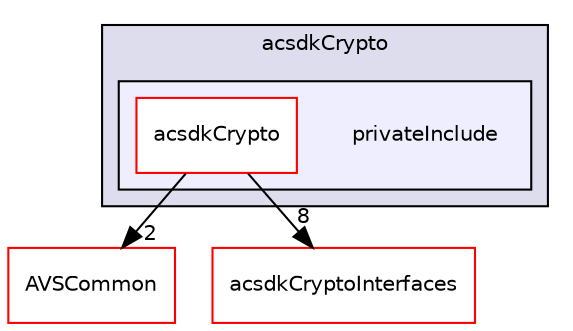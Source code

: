 digraph "/workplace/avs-device-sdk/core/Crypto/acsdkCrypto/privateInclude" {
  compound=true
  node [ fontsize="10", fontname="Helvetica"];
  edge [ labelfontsize="10", labelfontname="Helvetica"];
  subgraph clusterdir_6418a0282efa709f01c16160744ac46c {
    graph [ bgcolor="#ddddee", pencolor="black", label="acsdkCrypto" fontname="Helvetica", fontsize="10", URL="dir_6418a0282efa709f01c16160744ac46c.html"]
  subgraph clusterdir_584aed27a77590cddd7a24a81ab43c88 {
    graph [ bgcolor="#eeeeff", pencolor="black", label="" URL="dir_584aed27a77590cddd7a24a81ab43c88.html"];
    dir_584aed27a77590cddd7a24a81ab43c88 [shape=plaintext label="privateInclude"];
    dir_3d4e7040b5a75e236b9a89a23705fca1 [shape=box label="acsdkCrypto" color="red" fillcolor="white" style="filled" URL="dir_3d4e7040b5a75e236b9a89a23705fca1.html"];
  }
  }
  dir_13e65effb2bde530b17b3d5eefcd0266 [shape=box label="AVSCommon" fillcolor="white" style="filled" color="red" URL="dir_13e65effb2bde530b17b3d5eefcd0266.html"];
  dir_8d535980e8bcd8dca7a4900da179e35a [shape=box label="acsdkCryptoInterfaces" fillcolor="white" style="filled" color="red" URL="dir_8d535980e8bcd8dca7a4900da179e35a.html"];
  dir_3d4e7040b5a75e236b9a89a23705fca1->dir_13e65effb2bde530b17b3d5eefcd0266 [headlabel="2", labeldistance=1.5 headhref="dir_000585_000017.html"];
  dir_3d4e7040b5a75e236b9a89a23705fca1->dir_8d535980e8bcd8dca7a4900da179e35a [headlabel="8", labeldistance=1.5 headhref="dir_000585_000613.html"];
}
